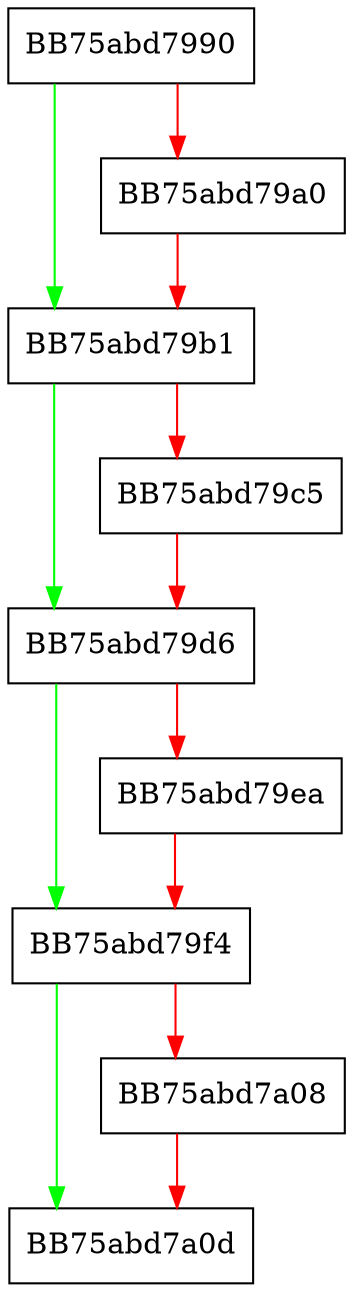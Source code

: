 digraph SMS_cleanup_module {
  node [shape="box"];
  graph [splines=ortho];
  BB75abd7990 -> BB75abd79b1 [color="green"];
  BB75abd7990 -> BB75abd79a0 [color="red"];
  BB75abd79a0 -> BB75abd79b1 [color="red"];
  BB75abd79b1 -> BB75abd79d6 [color="green"];
  BB75abd79b1 -> BB75abd79c5 [color="red"];
  BB75abd79c5 -> BB75abd79d6 [color="red"];
  BB75abd79d6 -> BB75abd79f4 [color="green"];
  BB75abd79d6 -> BB75abd79ea [color="red"];
  BB75abd79ea -> BB75abd79f4 [color="red"];
  BB75abd79f4 -> BB75abd7a0d [color="green"];
  BB75abd79f4 -> BB75abd7a08 [color="red"];
  BB75abd7a08 -> BB75abd7a0d [color="red"];
}